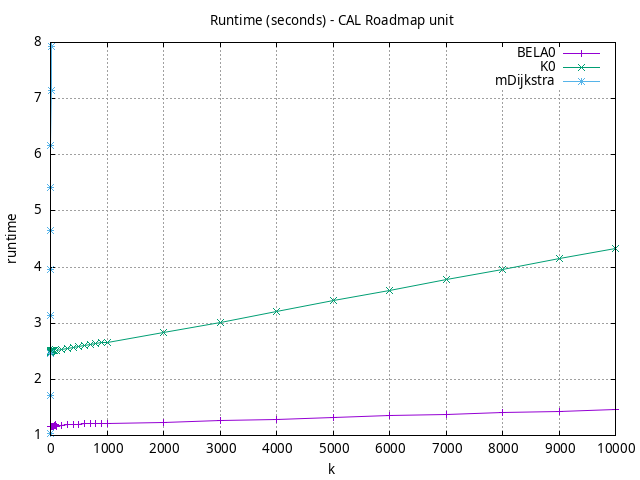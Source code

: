 #!/usr/bin/gnuplot
# -*- coding: utf-8 -*-
#
# results/roadmap/unit/CAL/USA-road-d.CAL.brute-force.runtime.gnuplot
#
# Started on 01/09/2024 14:28:06
# Author: Carlos Linares López
set grid
set xlabel "k"
set ylabel "runtime"

set title "Runtime (seconds) - CAL Roadmap unit"

set terminal png enhanced font "Ariel,10"
set output 'USA-road-d.CAL.brute-force.runtime.png'

plot "-" title "BELA0"      with linesp, "-" title "K0"      with linesp, "-" title "mDijkstra"      with linesp

	1 1.1537034030000002
	2 1.157825066
	3 1.1607987469999999
	4 1.16247932
	5 1.162732345
	6 1.1641615459999999
	7 1.164837607
	8 1.166241777
	9 1.1664393320000002
	10 1.161207826
	20 1.1628937970000002
	30 1.1625618459999998
	40 1.16497308
	50 1.166685737
	60 1.166717428
	70 1.1696545340000002
	80 1.178724016
	90 1.1945714920000001
	100 1.1677852180000001
	200 1.179290811
	300 1.193743305
	400 1.1976491660000002
	500 1.203713222
	600 1.206756958
	700 1.2119097269999999
	800 1.213760778
	900 1.216964126
	1000 1.211566993
	2000 1.24036526
	3000 1.264443529
	4000 1.2929266999999998
	5000 1.32140562
	6000 1.3477974799999999
	7000 1.37531609
	8000 1.40548089
	9000 1.4337240199999999
	10000 1.46339492
end
	1 2.4856790610000004
	2 2.495271179
	3 2.497783762
	4 2.5001659129999996
	5 2.5040017569999997
	6 2.5085439889999996
	7 2.507858205
	8 2.5101237899999997
	9 2.511811278
	10 2.5007785460000003
	20 2.507099345
	30 2.509006978
	40 2.511992987
	50 2.51767765
	60 2.519411728
	70 2.520240203
	80 2.5255012079999997
	90 2.529528337
	100 2.520466465
	200 2.538645455
	300 2.554664219
	400 2.5723706949999996
	500 2.589233967
	600 2.609729333
	700 2.6274016450000004
	800 2.6437241359999994
	900 2.661509422
	1000 2.6648818080000005
	2000 2.8399349199999993
	3000 3.0211600400000007
	4000 3.20511997
	5000 3.3960918199999997
	6000 3.581005269999999
	7000 3.7720666
	8000 3.9584173700000007
	9000 4.14405225
	10000 4.3358988
end
	1 1.0423100669999998
	2 1.7060330330000002
	3 2.4575541519999997
	4 3.1405000770000004
	5 3.9586327
	6 4.649707760000001
	7 5.425427029999998
	8 6.1591216399999995
	9 7.1530660699999995
	10 7.9209977600000006
end
